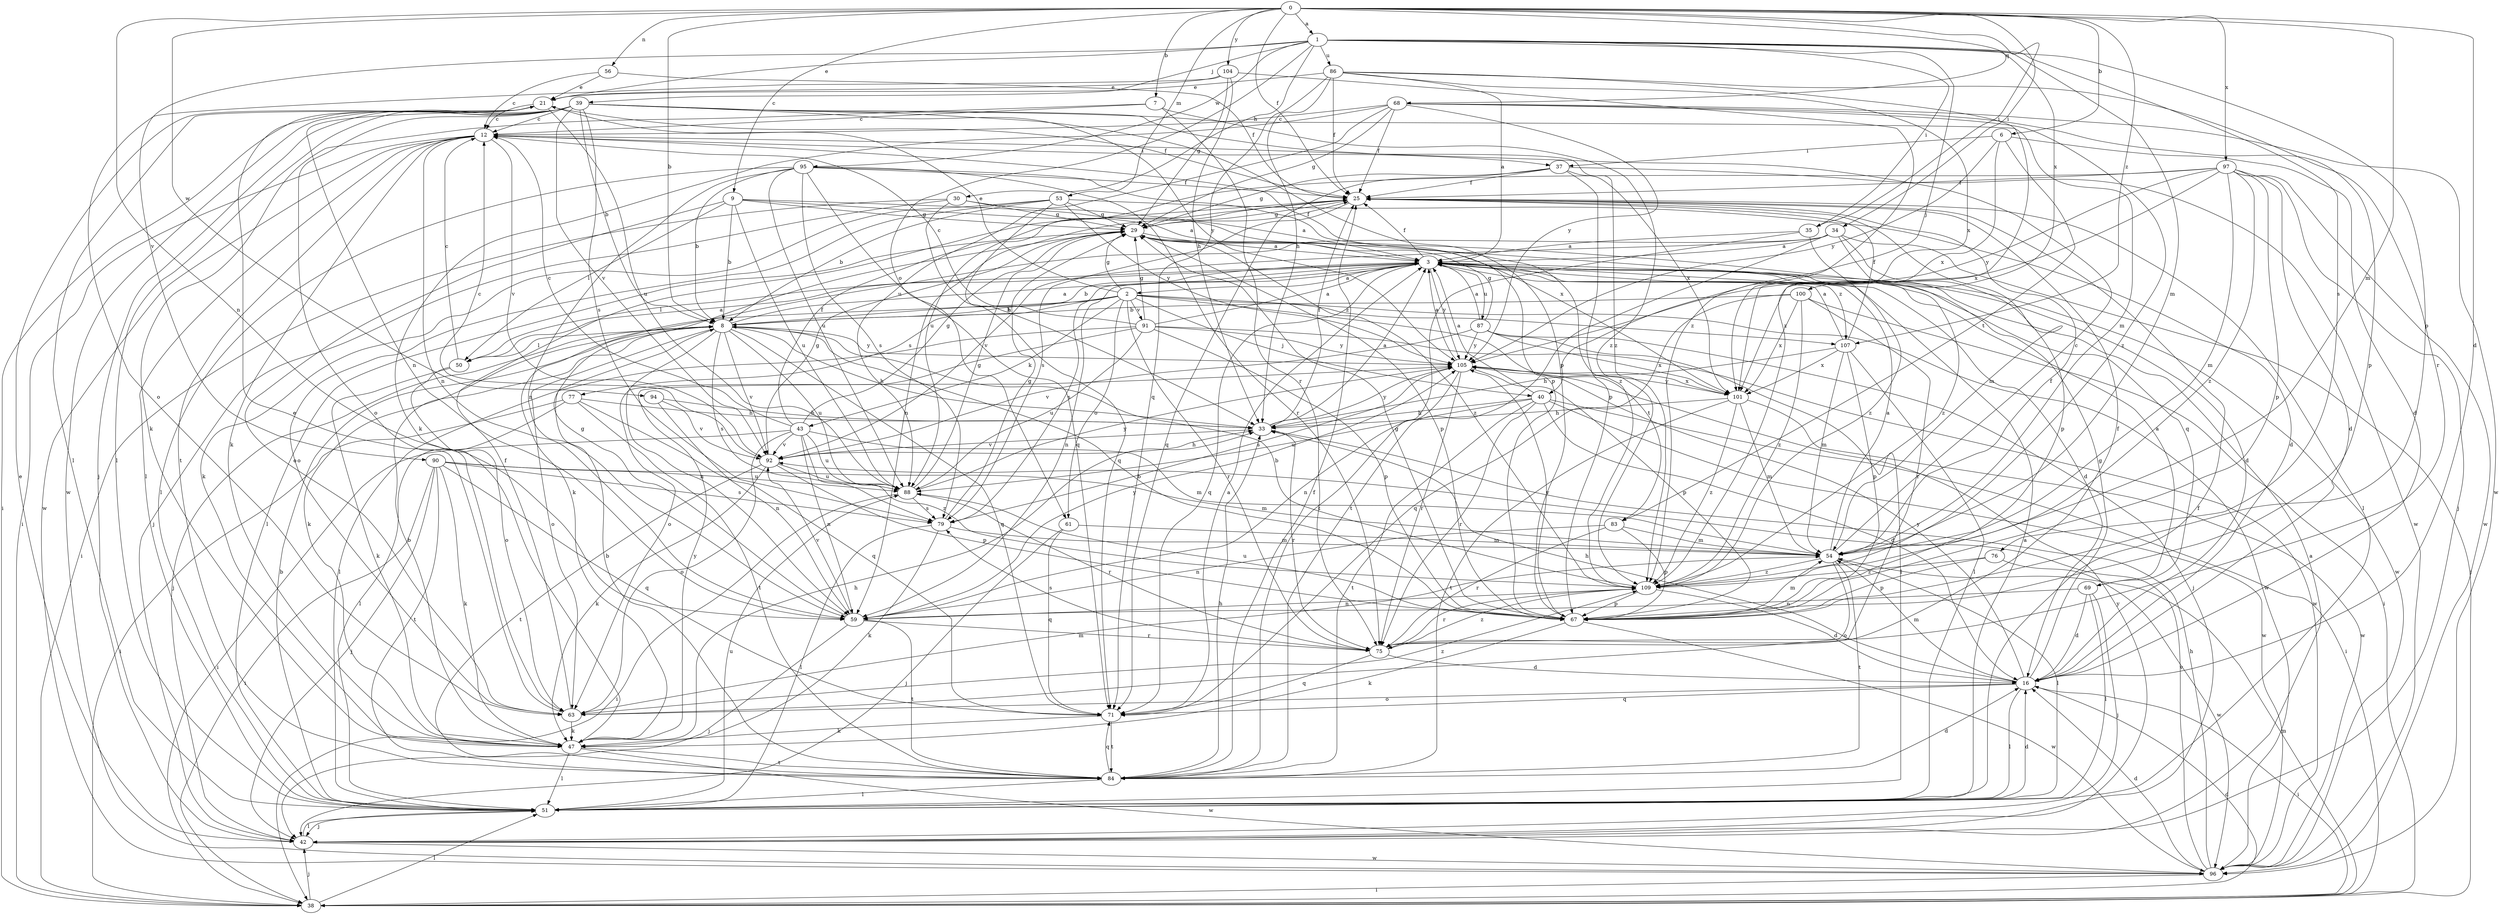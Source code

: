 strict digraph  {
0;
1;
2;
3;
6;
7;
8;
9;
12;
16;
21;
25;
29;
30;
33;
34;
35;
37;
38;
39;
40;
42;
43;
47;
50;
51;
53;
54;
56;
59;
61;
63;
67;
68;
69;
71;
75;
76;
77;
79;
83;
84;
86;
87;
88;
90;
91;
92;
94;
95;
96;
97;
100;
101;
104;
105;
107;
109;
0 -> 1  [label=a];
0 -> 6  [label=b];
0 -> 7  [label=b];
0 -> 8  [label=b];
0 -> 9  [label=c];
0 -> 16  [label=d];
0 -> 25  [label=f];
0 -> 34  [label=i];
0 -> 35  [label=i];
0 -> 53  [label=m];
0 -> 54  [label=m];
0 -> 56  [label=n];
0 -> 59  [label=n];
0 -> 68  [label=q];
0 -> 94  [label=w];
0 -> 97  [label=x];
0 -> 104  [label=y];
0 -> 107  [label=z];
1 -> 21  [label=e];
1 -> 30  [label=h];
1 -> 35  [label=i];
1 -> 39  [label=j];
1 -> 40  [label=j];
1 -> 54  [label=m];
1 -> 61  [label=o];
1 -> 67  [label=p];
1 -> 76  [label=s];
1 -> 86  [label=u];
1 -> 90  [label=v];
1 -> 95  [label=w];
1 -> 100  [label=x];
2 -> 8  [label=b];
2 -> 21  [label=e];
2 -> 29  [label=g];
2 -> 40  [label=j];
2 -> 43  [label=k];
2 -> 47  [label=k];
2 -> 61  [label=o];
2 -> 75  [label=r];
2 -> 77  [label=s];
2 -> 83  [label=t];
2 -> 91  [label=v];
2 -> 96  [label=w];
2 -> 107  [label=z];
3 -> 2  [label=a];
3 -> 8  [label=b];
3 -> 16  [label=d];
3 -> 25  [label=f];
3 -> 50  [label=l];
3 -> 59  [label=n];
3 -> 69  [label=q];
3 -> 71  [label=q];
3 -> 79  [label=s];
3 -> 87  [label=u];
3 -> 96  [label=w];
3 -> 105  [label=y];
3 -> 107  [label=z];
6 -> 16  [label=d];
6 -> 37  [label=i];
6 -> 83  [label=t];
6 -> 101  [label=x];
6 -> 105  [label=y];
7 -> 12  [label=c];
7 -> 47  [label=k];
7 -> 75  [label=r];
7 -> 109  [label=z];
8 -> 3  [label=a];
8 -> 33  [label=h];
8 -> 42  [label=j];
8 -> 50  [label=l];
8 -> 59  [label=n];
8 -> 63  [label=o];
8 -> 71  [label=q];
8 -> 79  [label=s];
8 -> 88  [label=u];
8 -> 92  [label=v];
8 -> 105  [label=y];
9 -> 3  [label=a];
9 -> 8  [label=b];
9 -> 29  [label=g];
9 -> 50  [label=l];
9 -> 63  [label=o];
9 -> 88  [label=u];
9 -> 101  [label=x];
12 -> 37  [label=i];
12 -> 38  [label=i];
12 -> 47  [label=k];
12 -> 51  [label=l];
12 -> 59  [label=n];
12 -> 67  [label=p];
12 -> 84  [label=t];
12 -> 92  [label=v];
12 -> 96  [label=w];
16 -> 29  [label=g];
16 -> 33  [label=h];
16 -> 38  [label=i];
16 -> 51  [label=l];
16 -> 54  [label=m];
16 -> 63  [label=o];
16 -> 71  [label=q];
16 -> 105  [label=y];
21 -> 12  [label=c];
21 -> 25  [label=f];
21 -> 51  [label=l];
21 -> 59  [label=n];
21 -> 88  [label=u];
25 -> 29  [label=g];
25 -> 51  [label=l];
25 -> 54  [label=m];
25 -> 59  [label=n];
25 -> 79  [label=s];
29 -> 3  [label=a];
29 -> 16  [label=d];
29 -> 25  [label=f];
29 -> 51  [label=l];
29 -> 67  [label=p];
29 -> 109  [label=z];
30 -> 3  [label=a];
30 -> 29  [label=g];
30 -> 38  [label=i];
30 -> 42  [label=j];
30 -> 71  [label=q];
33 -> 3  [label=a];
33 -> 25  [label=f];
33 -> 75  [label=r];
33 -> 92  [label=v];
33 -> 105  [label=y];
34 -> 3  [label=a];
34 -> 38  [label=i];
34 -> 47  [label=k];
34 -> 67  [label=p];
34 -> 84  [label=t];
34 -> 92  [label=v];
34 -> 109  [label=z];
35 -> 3  [label=a];
35 -> 84  [label=t];
35 -> 109  [label=z];
37 -> 25  [label=f];
37 -> 29  [label=g];
37 -> 67  [label=p];
37 -> 71  [label=q];
37 -> 96  [label=w];
37 -> 101  [label=x];
38 -> 16  [label=d];
38 -> 42  [label=j];
38 -> 51  [label=l];
38 -> 54  [label=m];
39 -> 8  [label=b];
39 -> 12  [label=c];
39 -> 38  [label=i];
39 -> 42  [label=j];
39 -> 51  [label=l];
39 -> 54  [label=m];
39 -> 63  [label=o];
39 -> 67  [label=p];
39 -> 79  [label=s];
39 -> 92  [label=v];
39 -> 96  [label=w];
39 -> 105  [label=y];
39 -> 109  [label=z];
40 -> 3  [label=a];
40 -> 16  [label=d];
40 -> 33  [label=h];
40 -> 38  [label=i];
40 -> 75  [label=r];
40 -> 84  [label=t];
40 -> 88  [label=u];
40 -> 96  [label=w];
42 -> 3  [label=a];
42 -> 21  [label=e];
42 -> 51  [label=l];
42 -> 96  [label=w];
42 -> 105  [label=y];
43 -> 12  [label=c];
43 -> 25  [label=f];
43 -> 29  [label=g];
43 -> 38  [label=i];
43 -> 54  [label=m];
43 -> 59  [label=n];
43 -> 63  [label=o];
43 -> 88  [label=u];
43 -> 92  [label=v];
43 -> 109  [label=z];
47 -> 8  [label=b];
47 -> 33  [label=h];
47 -> 51  [label=l];
47 -> 84  [label=t];
47 -> 96  [label=w];
47 -> 105  [label=y];
50 -> 3  [label=a];
50 -> 12  [label=c];
50 -> 47  [label=k];
50 -> 63  [label=o];
51 -> 3  [label=a];
51 -> 8  [label=b];
51 -> 16  [label=d];
51 -> 25  [label=f];
51 -> 42  [label=j];
51 -> 88  [label=u];
53 -> 8  [label=b];
53 -> 16  [label=d];
53 -> 29  [label=g];
53 -> 33  [label=h];
53 -> 47  [label=k];
53 -> 63  [label=o];
53 -> 105  [label=y];
54 -> 3  [label=a];
54 -> 12  [label=c];
54 -> 25  [label=f];
54 -> 51  [label=l];
54 -> 63  [label=o];
54 -> 84  [label=t];
54 -> 109  [label=z];
56 -> 12  [label=c];
56 -> 21  [label=e];
56 -> 25  [label=f];
59 -> 29  [label=g];
59 -> 42  [label=j];
59 -> 75  [label=r];
59 -> 84  [label=t];
59 -> 92  [label=v];
59 -> 105  [label=y];
61 -> 42  [label=j];
61 -> 54  [label=m];
61 -> 71  [label=q];
63 -> 21  [label=e];
63 -> 25  [label=f];
63 -> 47  [label=k];
63 -> 54  [label=m];
63 -> 109  [label=z];
67 -> 8  [label=b];
67 -> 29  [label=g];
67 -> 47  [label=k];
67 -> 54  [label=m];
67 -> 88  [label=u];
67 -> 96  [label=w];
67 -> 105  [label=y];
68 -> 12  [label=c];
68 -> 25  [label=f];
68 -> 29  [label=g];
68 -> 47  [label=k];
68 -> 67  [label=p];
68 -> 88  [label=u];
68 -> 96  [label=w];
68 -> 105  [label=y];
68 -> 109  [label=z];
69 -> 3  [label=a];
69 -> 16  [label=d];
69 -> 42  [label=j];
69 -> 51  [label=l];
69 -> 59  [label=n];
71 -> 3  [label=a];
71 -> 47  [label=k];
71 -> 84  [label=t];
75 -> 16  [label=d];
75 -> 25  [label=f];
75 -> 71  [label=q];
75 -> 79  [label=s];
75 -> 109  [label=z];
76 -> 67  [label=p];
76 -> 96  [label=w];
76 -> 109  [label=z];
77 -> 33  [label=h];
77 -> 38  [label=i];
77 -> 51  [label=l];
77 -> 71  [label=q];
77 -> 84  [label=t];
79 -> 29  [label=g];
79 -> 47  [label=k];
79 -> 51  [label=l];
79 -> 54  [label=m];
83 -> 54  [label=m];
83 -> 59  [label=n];
83 -> 67  [label=p];
83 -> 75  [label=r];
84 -> 8  [label=b];
84 -> 16  [label=d];
84 -> 25  [label=f];
84 -> 33  [label=h];
84 -> 51  [label=l];
84 -> 71  [label=q];
86 -> 3  [label=a];
86 -> 21  [label=e];
86 -> 25  [label=f];
86 -> 33  [label=h];
86 -> 71  [label=q];
86 -> 75  [label=r];
86 -> 101  [label=x];
86 -> 109  [label=z];
87 -> 3  [label=a];
87 -> 29  [label=g];
87 -> 42  [label=j];
87 -> 51  [label=l];
87 -> 92  [label=v];
87 -> 101  [label=x];
87 -> 105  [label=y];
88 -> 29  [label=g];
88 -> 38  [label=i];
88 -> 75  [label=r];
88 -> 79  [label=s];
88 -> 105  [label=y];
90 -> 38  [label=i];
90 -> 42  [label=j];
90 -> 47  [label=k];
90 -> 54  [label=m];
90 -> 71  [label=q];
90 -> 79  [label=s];
90 -> 84  [label=t];
90 -> 88  [label=u];
91 -> 3  [label=a];
91 -> 12  [label=c];
91 -> 29  [label=g];
91 -> 51  [label=l];
91 -> 63  [label=o];
91 -> 67  [label=p];
91 -> 88  [label=u];
91 -> 96  [label=w];
91 -> 105  [label=y];
92 -> 12  [label=c];
92 -> 29  [label=g];
92 -> 33  [label=h];
92 -> 47  [label=k];
92 -> 67  [label=p];
92 -> 84  [label=t];
92 -> 88  [label=u];
94 -> 33  [label=h];
94 -> 59  [label=n];
94 -> 92  [label=v];
95 -> 8  [label=b];
95 -> 25  [label=f];
95 -> 51  [label=l];
95 -> 59  [label=n];
95 -> 71  [label=q];
95 -> 75  [label=r];
95 -> 79  [label=s];
95 -> 88  [label=u];
95 -> 109  [label=z];
96 -> 16  [label=d];
96 -> 33  [label=h];
96 -> 38  [label=i];
96 -> 92  [label=v];
97 -> 16  [label=d];
97 -> 25  [label=f];
97 -> 42  [label=j];
97 -> 54  [label=m];
97 -> 67  [label=p];
97 -> 88  [label=u];
97 -> 96  [label=w];
97 -> 101  [label=x];
97 -> 105  [label=y];
97 -> 109  [label=z];
100 -> 8  [label=b];
100 -> 38  [label=i];
100 -> 71  [label=q];
100 -> 75  [label=r];
100 -> 101  [label=x];
100 -> 109  [label=z];
101 -> 33  [label=h];
101 -> 54  [label=m];
101 -> 84  [label=t];
101 -> 96  [label=w];
101 -> 105  [label=y];
101 -> 109  [label=z];
104 -> 21  [label=e];
104 -> 29  [label=g];
104 -> 33  [label=h];
104 -> 63  [label=o];
104 -> 109  [label=z];
105 -> 3  [label=a];
105 -> 59  [label=n];
105 -> 67  [label=p];
105 -> 75  [label=r];
105 -> 79  [label=s];
105 -> 101  [label=x];
107 -> 3  [label=a];
107 -> 25  [label=f];
107 -> 33  [label=h];
107 -> 51  [label=l];
107 -> 54  [label=m];
107 -> 67  [label=p];
107 -> 101  [label=x];
109 -> 8  [label=b];
109 -> 16  [label=d];
109 -> 59  [label=n];
109 -> 67  [label=p];
109 -> 75  [label=r];
}

